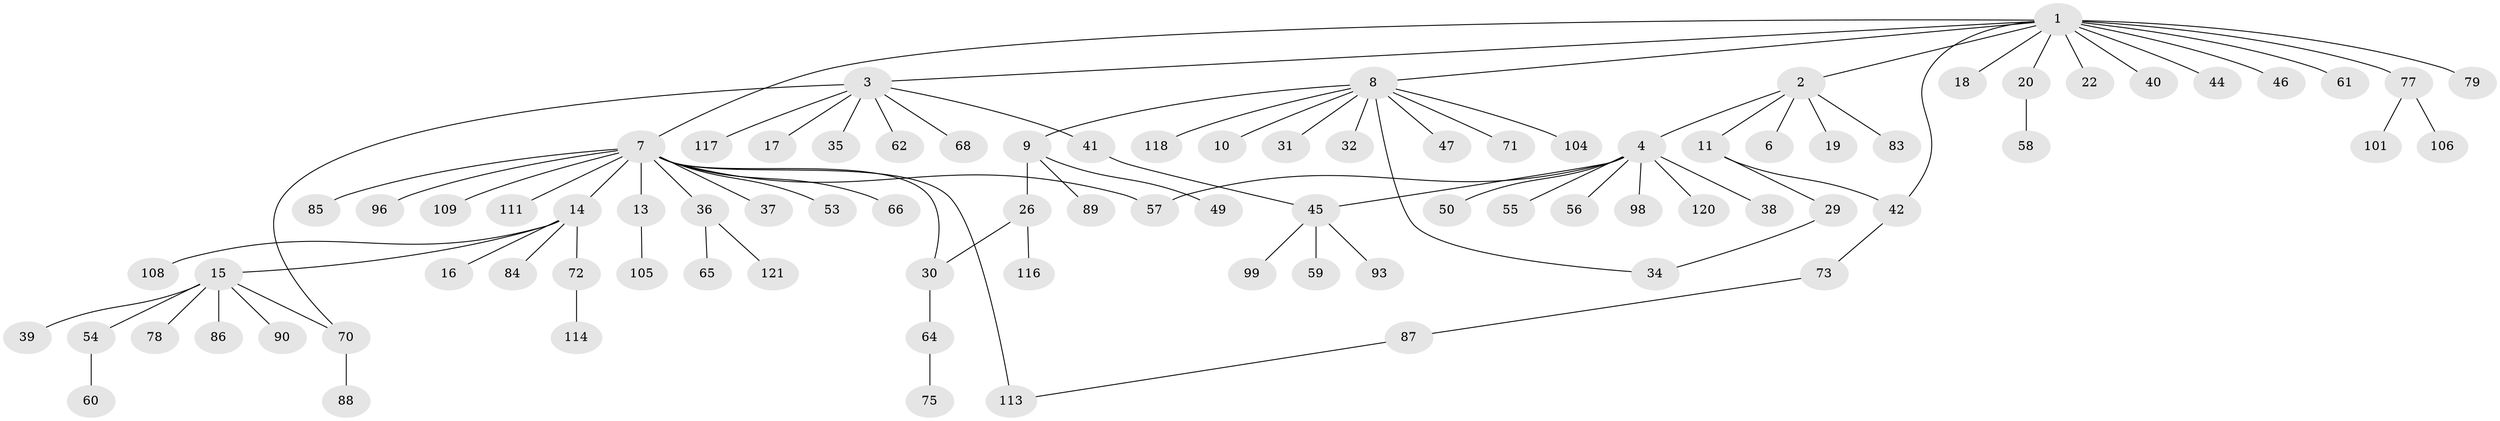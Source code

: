 // original degree distribution, {14: 0.008264462809917356, 5: 0.01652892561983471, 6: 0.008264462809917356, 9: 0.01652892561983471, 3: 0.06611570247933884, 1: 0.5619834710743802, 13: 0.008264462809917356, 2: 0.2396694214876033, 4: 0.05785123966942149, 7: 0.008264462809917356, 8: 0.008264462809917356}
// Generated by graph-tools (version 1.1) at 2025/41/03/06/25 10:41:48]
// undirected, 87 vertices, 93 edges
graph export_dot {
graph [start="1"]
  node [color=gray90,style=filled];
  1 [super="+27"];
  2 [super="+5"];
  3 [super="+25"];
  4 [super="+24"];
  6;
  7 [super="+21"];
  8 [super="+28"];
  9 [super="+103"];
  10 [super="+23"];
  11 [super="+12"];
  13 [super="+81"];
  14 [super="+100"];
  15 [super="+107"];
  16;
  17;
  18 [super="+82"];
  19;
  20 [super="+48"];
  22;
  26 [super="+63"];
  29 [super="+110"];
  30 [super="+33"];
  31;
  32 [super="+69"];
  34 [super="+92"];
  35 [super="+43"];
  36 [super="+67"];
  37;
  38;
  39;
  40 [super="+52"];
  41;
  42;
  44;
  45 [super="+51"];
  46;
  47;
  49;
  50 [super="+76"];
  53;
  54;
  55;
  56;
  57;
  58 [super="+94"];
  59;
  60;
  61 [super="+74"];
  62;
  64 [super="+95"];
  65;
  66 [super="+80"];
  68 [super="+97"];
  70;
  71;
  72;
  73 [super="+102"];
  75 [super="+119"];
  77 [super="+115"];
  78;
  79;
  83;
  84;
  85;
  86;
  87 [super="+91"];
  88;
  89 [super="+112"];
  90;
  93;
  96;
  98;
  99;
  101;
  104;
  105;
  106;
  108;
  109;
  111;
  113;
  114;
  116;
  117;
  118;
  120;
  121;
  1 -- 2;
  1 -- 3;
  1 -- 7;
  1 -- 8;
  1 -- 18;
  1 -- 20;
  1 -- 22;
  1 -- 40;
  1 -- 42;
  1 -- 44;
  1 -- 46;
  1 -- 61;
  1 -- 77;
  1 -- 79;
  2 -- 4;
  2 -- 6;
  2 -- 19;
  2 -- 11;
  2 -- 83;
  3 -- 17;
  3 -- 35;
  3 -- 41;
  3 -- 68;
  3 -- 62;
  3 -- 117;
  3 -- 70;
  4 -- 38;
  4 -- 45;
  4 -- 50;
  4 -- 56;
  4 -- 57;
  4 -- 98;
  4 -- 120;
  4 -- 55;
  7 -- 13;
  7 -- 14;
  7 -- 36;
  7 -- 37;
  7 -- 53;
  7 -- 57;
  7 -- 66;
  7 -- 85;
  7 -- 109;
  7 -- 111;
  7 -- 113;
  7 -- 96;
  7 -- 30;
  8 -- 9;
  8 -- 10;
  8 -- 32;
  8 -- 34;
  8 -- 71;
  8 -- 104;
  8 -- 118;
  8 -- 31;
  8 -- 47;
  9 -- 26;
  9 -- 49;
  9 -- 89;
  11 -- 29;
  11 -- 42;
  13 -- 105;
  14 -- 15;
  14 -- 16;
  14 -- 72;
  14 -- 84;
  14 -- 108;
  15 -- 39;
  15 -- 54;
  15 -- 70;
  15 -- 78;
  15 -- 86;
  15 -- 90;
  20 -- 58;
  26 -- 30;
  26 -- 116;
  29 -- 34;
  30 -- 64;
  36 -- 65;
  36 -- 121;
  41 -- 45;
  42 -- 73;
  45 -- 59;
  45 -- 99;
  45 -- 93;
  54 -- 60;
  64 -- 75;
  70 -- 88;
  72 -- 114;
  73 -- 87;
  77 -- 101;
  77 -- 106;
  87 -- 113;
}
